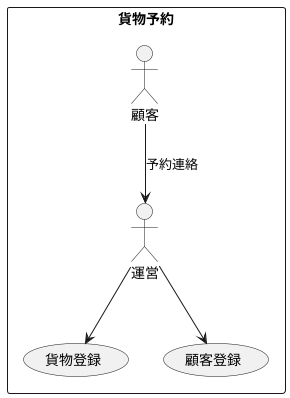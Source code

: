 @startuml

rectangle 貨物予約 {
  actor :運営: as admin
  actor :顧客: as customer

  usecase (貨物登録) as cargo
  usecase (顧客登録) as customer_create

  customer --> admin : 予約連絡
  admin --> customer_create
  admin --> cargo
}

newpage

rectangle 荷役 {
  actor :運営: as admin
  actor :顧客(支払人): as customer

  usecase (荷役登録) as event
  usecase (請求送付) as claim

  admin --> event
  event .> claim : include
  claim --> customer : 請求書送付
}

newpage

rectangle 貨物追跡 {
  actor :顧客: as customer
  actor :運営: as admin

  usecase (貨物検索) as search_cargo

  customer --> admin : 問い合わせ
  admin --> search_cargo
}

@enduml
